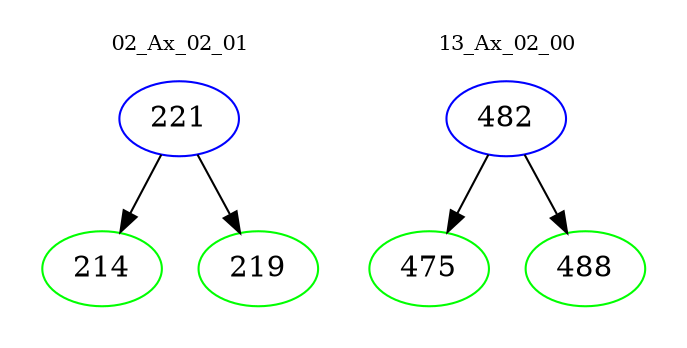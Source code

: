 digraph{
subgraph cluster_0 {
color = white
label = "02_Ax_02_01";
fontsize=10;
T0_221 [label="221", color="blue"]
T0_221 -> T0_214 [color="black"]
T0_214 [label="214", color="green"]
T0_221 -> T0_219 [color="black"]
T0_219 [label="219", color="green"]
}
subgraph cluster_1 {
color = white
label = "13_Ax_02_00";
fontsize=10;
T1_482 [label="482", color="blue"]
T1_482 -> T1_475 [color="black"]
T1_475 [label="475", color="green"]
T1_482 -> T1_488 [color="black"]
T1_488 [label="488", color="green"]
}
}
